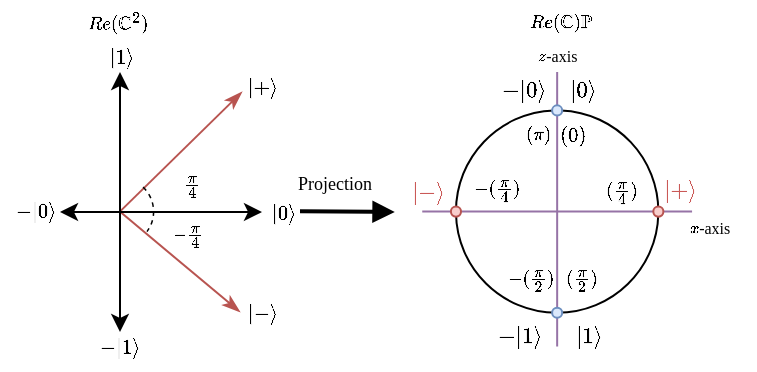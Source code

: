 <mxfile version="26.2.15">
  <diagram name="Page-1" id="Jdw_g2DYbYA2fa352K2i">
    <mxGraphModel dx="492" dy="332" grid="1" gridSize="10" guides="1" tooltips="1" connect="1" arrows="1" fold="1" page="1" pageScale="1" pageWidth="850" pageHeight="1100" math="1" shadow="0">
      <root>
        <mxCell id="0" />
        <mxCell id="1" parent="0" />
        <mxCell id="A5kggvOoaJl0i93eO1KQ-40" value="" style="endArrow=classicThin;startArrow=none;html=1;rounded=0;startFill=0;endFill=1;fillColor=#f8cecc;strokeColor=#b85450;fontFamily=Times New Roman;" parent="1" edge="1">
          <mxGeometry width="50" height="50" relative="1" as="geometry">
            <mxPoint x="319.934" y="239.798" as="sourcePoint" />
            <mxPoint x="381" y="180" as="targetPoint" />
          </mxGeometry>
        </mxCell>
        <mxCell id="A5kggvOoaJl0i93eO1KQ-41" value="" style="endArrow=none;startArrow=classicThin;html=1;rounded=0;startFill=1;endFill=1;fillColor=#f8cecc;strokeColor=#b85450;fontFamily=Times New Roman;" parent="1" edge="1">
          <mxGeometry width="50" height="50" relative="1" as="geometry">
            <mxPoint x="380" y="290" as="sourcePoint" />
            <mxPoint x="319.934" y="239.798" as="targetPoint" />
          </mxGeometry>
        </mxCell>
        <mxCell id="A5kggvOoaJl0i93eO1KQ-13" value="" style="endArrow=classic;startArrow=classic;html=1;rounded=0;fontFamily=Times New Roman;" parent="1" edge="1">
          <mxGeometry width="50" height="50" relative="1" as="geometry">
            <mxPoint x="320" y="300" as="sourcePoint" />
            <mxPoint x="320" y="170" as="targetPoint" />
          </mxGeometry>
        </mxCell>
        <mxCell id="A5kggvOoaJl0i93eO1KQ-14" value="" style="endArrow=classic;startArrow=classic;html=1;rounded=0;fontFamily=Times New Roman;" parent="1" edge="1">
          <mxGeometry width="50" height="50" relative="1" as="geometry">
            <mxPoint x="290" y="240" as="sourcePoint" />
            <mxPoint x="391" y="240" as="targetPoint" />
          </mxGeometry>
        </mxCell>
        <mxCell id="A5kggvOoaJl0i93eO1KQ-15" value="\(\ket{0}\)" style="whiteSpace=wrap;html=1;strokeWidth=0;fontSize=10;fillColor=none;strokeColor=none;fontFamily=Times New Roman;" parent="1" vertex="1">
          <mxGeometry x="393.63" y="231.366" width="16.865" height="16.865" as="geometry" />
        </mxCell>
        <mxCell id="A5kggvOoaJl0i93eO1KQ-17" value="\(-\ket{1}\)" style="whiteSpace=wrap;html=1;strokeWidth=0;fontSize=10;fillColor=none;strokeColor=none;fontFamily=Times New Roman;" parent="1" vertex="1">
          <mxGeometry x="311.5" y="303" width="16.86" height="7.94" as="geometry" />
        </mxCell>
        <mxCell id="A5kggvOoaJl0i93eO1KQ-19" value="\(-\ket{0}\)" style="whiteSpace=wrap;html=1;strokeWidth=0;fontSize=10;fillColor=none;strokeColor=none;fontFamily=Times New Roman;" parent="1" vertex="1">
          <mxGeometry x="270" y="230.68" width="16.865" height="16.865" as="geometry" />
        </mxCell>
        <mxCell id="A5kggvOoaJl0i93eO1KQ-42" value="\(\ket{+}\)" style="whiteSpace=wrap;html=1;strokeWidth=0;fontSize=10;fillColor=none;strokeColor=none;fontFamily=Times New Roman;" parent="1" vertex="1">
          <mxGeometry x="382.766" y="168.789" width="16.865" height="16.865" as="geometry" />
        </mxCell>
        <mxCell id="A5kggvOoaJl0i93eO1KQ-43" value="\(\ket{-}\)" style="whiteSpace=wrap;html=1;strokeWidth=0;fontSize=10;fillColor=none;strokeColor=none;fontFamily=Times New Roman;" parent="1" vertex="1">
          <mxGeometry x="382.904" y="281.999" width="16.865" height="16.865" as="geometry" />
        </mxCell>
        <mxCell id="A5kggvOoaJl0i93eO1KQ-47" value="" style="verticalLabelPosition=bottom;verticalAlign=top;html=1;shape=mxgraph.basic.arc;startAngle=0.121;endAngle=0.351;dashed=1;strokeWidth=0.75;fontFamily=Times New Roman;" parent="1" vertex="1">
          <mxGeometry x="303.069" y="222.934" width="33.729" height="33.729" as="geometry" />
        </mxCell>
        <mxCell id="A5kggvOoaJl0i93eO1KQ-48" value="&lt;font&gt;\(\frac{\pi}{4}\)&lt;/font&gt;" style="whiteSpace=wrap;html=1;strokeWidth=0;fontSize=8;fillColor=none;strokeColor=none;fontFamily=Times New Roman;" parent="1" vertex="1">
          <mxGeometry x="347.996" y="218.187" width="16.865" height="16.865" as="geometry" />
        </mxCell>
        <mxCell id="A5kggvOoaJl0i93eO1KQ-50" value="&lt;font&gt;\(-\frac{\pi}{4}\)&lt;/font&gt;" style="whiteSpace=wrap;html=1;strokeWidth=0;fontSize=8;fillColor=none;strokeColor=none;fontFamily=Times New Roman;" parent="1" vertex="1">
          <mxGeometry x="346.073" y="243.327" width="16.865" height="16.865" as="geometry" />
        </mxCell>
        <mxCell id="A5kggvOoaJl0i93eO1KQ-53" value="&lt;span style=&quot;text-wrap-mode: nowrap;&quot;&gt;&lt;font style=&quot;font-size: 9px;&quot;&gt;Projection&lt;/font&gt;&lt;/span&gt;" style="whiteSpace=wrap;html=1;fillColor=none;strokeColor=none;fontFamily=Times New Roman;" parent="1" vertex="1">
          <mxGeometry x="407" y="216.19" width="40.76" height="16.86" as="geometry" />
        </mxCell>
        <mxCell id="A5kggvOoaJl0i93eO1KQ-61" value="" style="endArrow=block;html=1;rounded=0;strokeWidth=2;endFill=1;fontFamily=Times New Roman;" parent="1" edge="1">
          <mxGeometry width="50" height="50" relative="1" as="geometry">
            <mxPoint x="410.004" y="239.596" as="sourcePoint" />
            <mxPoint x="457.39" y="240" as="targetPoint" />
          </mxGeometry>
        </mxCell>
        <mxCell id="A5kggvOoaJl0i93eO1KQ-57" value="" style="endArrow=none;startArrow=none;html=1;rounded=0;startFill=0;fillColor=#e1d5e7;strokeColor=#9673a6;fontFamily=Times New Roman;strokeWidth=1;" parent="1" edge="1">
          <mxGeometry width="50" height="50" relative="1" as="geometry">
            <mxPoint x="606.037" y="239.798" as="sourcePoint" />
            <mxPoint x="471.12" y="239.798" as="targetPoint" />
          </mxGeometry>
        </mxCell>
        <mxCell id="A5kggvOoaJl0i93eO1KQ-55" value="" style="endArrow=none;startArrow=none;html=1;rounded=0;startFill=0;fillColor=#e1d5e7;strokeColor=#9673a6;fontFamily=Times New Roman;strokeWidth=1;" parent="1" edge="1">
          <mxGeometry width="50" height="50" relative="1" as="geometry">
            <mxPoint x="538.578" y="307.257" as="sourcePoint" />
            <mxPoint x="538.578" y="170" as="targetPoint" />
          </mxGeometry>
        </mxCell>
        <mxCell id="A5kggvOoaJl0i93eO1KQ-27" value="" style="verticalLabelPosition=bottom;verticalAlign=top;html=1;shape=mxgraph.basic.arc;startAngle=0.006;endAngle=0.995;fontFamily=Times New Roman;" parent="1" vertex="1">
          <mxGeometry x="487.984" y="189.204" width="101.188" height="101.188" as="geometry" />
        </mxCell>
        <mxCell id="A5kggvOoaJl0i93eO1KQ-28" value="\(\ket{0}\)" style="whiteSpace=wrap;html=1;strokeWidth=0;fontSize=11;fillColor=none;strokeColor=none;fontFamily=Times New Roman;" parent="1" vertex="1">
          <mxGeometry x="543.481" y="170.907" width="16.865" height="16.865" as="geometry" />
        </mxCell>
        <mxCell id="A5kggvOoaJl0i93eO1KQ-29" value="" style="ellipse;whiteSpace=wrap;html=1;aspect=fixed;fillColor=#dae8fc;strokeColor=#6c8ebf;fontFamily=Times New Roman;" parent="1" vertex="1">
          <mxGeometry x="536.049" y="186.675" width="5.059" height="5.059" as="geometry" />
        </mxCell>
        <mxCell id="A5kggvOoaJl0i93eO1KQ-31" value="\(-\ket{0}\)" style="whiteSpace=wrap;html=1;strokeWidth=0;fontSize=11;fillColor=none;strokeColor=none;fontFamily=Times New Roman;" parent="1" vertex="1">
          <mxGeometry x="513.752" y="170.907" width="16.865" height="16.865" as="geometry" />
        </mxCell>
        <mxCell id="A5kggvOoaJl0i93eO1KQ-32" value="\(\ket{+}\)" style="whiteSpace=wrap;html=1;strokeWidth=0;fontSize=11;fillColor=none;strokeColor=none;fontColor=#C95957;fontFamily=Times New Roman;" parent="1" vertex="1">
          <mxGeometry x="594.86" y="220.19" width="10.14" height="16.86" as="geometry" />
        </mxCell>
        <mxCell id="A5kggvOoaJl0i93eO1KQ-33" value="\(\ket{-}\)" style="whiteSpace=wrap;html=1;strokeWidth=0;fontSize=11;fontStyle=0;fillColor=none;strokeColor=none;fontColor=#C95957;fontFamily=Times New Roman;" parent="1" vertex="1">
          <mxGeometry x="466" y="221.87" width="17" height="16.86" as="geometry" />
        </mxCell>
        <mxCell id="A5kggvOoaJl0i93eO1KQ-34" value="" style="ellipse;whiteSpace=wrap;html=1;aspect=fixed;fillColor=#dae8fc;strokeColor=#6c8ebf;fontFamily=Times New Roman;" parent="1" vertex="1">
          <mxGeometry x="536.049" y="287.863" width="5.059" height="5.059" as="geometry" />
        </mxCell>
        <mxCell id="A5kggvOoaJl0i93eO1KQ-38" value="\(-\ket{1}\)" style="whiteSpace=wrap;html=1;strokeWidth=0;fontSize=11;fillColor=none;strokeColor=none;fontFamily=Times New Roman;" parent="1" vertex="1">
          <mxGeometry x="512.438" y="293.765" width="16.865" height="16.865" as="geometry" />
        </mxCell>
        <mxCell id="A5kggvOoaJl0i93eO1KQ-39" value="\(\ket{1}\)" style="whiteSpace=wrap;html=1;strokeWidth=0;fontSize=11;fillColor=none;strokeColor=none;fontFamily=Times New Roman;" parent="1" vertex="1">
          <mxGeometry x="546.167" y="293.765" width="16.865" height="16.865" as="geometry" />
        </mxCell>
        <mxCell id="A5kggvOoaJl0i93eO1KQ-58" value="&lt;font&gt;\(z\)-axis&lt;/font&gt;" style="whiteSpace=wrap;html=1;strokeWidth=0;fontSize=8;fillColor=none;strokeColor=none;fontFamily=Times New Roman;" parent="1" vertex="1">
          <mxGeometry x="527.83" y="158.15" width="21.5" height="7.79" as="geometry" />
        </mxCell>
        <mxCell id="A5kggvOoaJl0i93eO1KQ-59" value="&lt;font&gt;\(x\)-axis&lt;/font&gt;" style="whiteSpace=wrap;html=1;strokeWidth=0;fontSize=8;fillColor=none;strokeColor=none;fontFamily=Times New Roman;" parent="1" vertex="1">
          <mxGeometry x="593.232" y="239.798" width="43.848" height="16.865" as="geometry" />
        </mxCell>
        <mxCell id="A5kggvOoaJl0i93eO1KQ-63" value="" style="ellipse;whiteSpace=wrap;html=1;aspect=fixed;fillColor=#f8cecc;strokeColor=#b85450;fontFamily=Times New Roman;" parent="1" vertex="1">
          <mxGeometry x="485.455" y="237.269" width="5.059" height="5.059" as="geometry" />
        </mxCell>
        <mxCell id="A5kggvOoaJl0i93eO1KQ-64" value="" style="ellipse;whiteSpace=wrap;html=1;aspect=fixed;fillColor=#f8cecc;strokeColor=#b85450;fontFamily=Times New Roman;" parent="1" vertex="1">
          <mxGeometry x="586.643" y="237.269" width="5.059" height="5.059" as="geometry" />
        </mxCell>
        <mxCell id="A5kggvOoaJl0i93eO1KQ-66" value="&lt;font&gt;&lt;font&gt;&lt;span style=&quot;text-wrap-mode: nowrap;&quot;&gt;\(Re(\mathbb{C})\mathbb{P}\)&lt;/span&gt;&lt;/font&gt;&lt;/font&gt;" style="whiteSpace=wrap;html=1;fillColor=none;strokeColor=none;fontFamily=Times New Roman;fontSize=9;" parent="1" vertex="1">
          <mxGeometry x="521" y="137.06" width="39.16" height="16.86" as="geometry" />
        </mxCell>
        <mxCell id="A5kggvOoaJl0i93eO1KQ-68" value="&lt;span style=&quot;text-wrap-mode: nowrap;&quot;&gt;&lt;font&gt;\(Re(\mathbb{C}^2)\)&lt;/font&gt;&lt;/span&gt;" style="whiteSpace=wrap;html=1;fillColor=none;strokeColor=none;fontFamily=Times New Roman;fontSize=9;" parent="1" vertex="1">
          <mxGeometry x="301" y="137.06" width="36.49" height="16.86" as="geometry" />
        </mxCell>
        <mxCell id="TfnNUFLO9t8TtdzXZ6H9-8" value="\(\ket{1}\)" style="whiteSpace=wrap;html=1;strokeWidth=0;fontSize=10;fillColor=none;strokeColor=none;fontFamily=Times New Roman;" vertex="1" parent="1">
          <mxGeometry x="313.19" y="158.0" width="16.86" height="7.94" as="geometry" />
        </mxCell>
        <mxCell id="TfnNUFLO9t8TtdzXZ6H9-13" value="\((0)\)" style="whiteSpace=wrap;html=1;strokeWidth=0;fontSize=10;fillColor=none;strokeColor=none;fontFamily=Times New Roman;" vertex="1" parent="1">
          <mxGeometry x="538.051" y="192.738" width="16.865" height="16.865" as="geometry" />
        </mxCell>
        <mxCell id="TfnNUFLO9t8TtdzXZ6H9-14" value="\((\frac{\pi}{4})\)" style="whiteSpace=wrap;html=1;strokeWidth=0;fontSize=9;fillColor=none;strokeColor=none;fontFamily=Times New Roman;" vertex="1" parent="1">
          <mxGeometry x="562.031" y="221.867" width="16.865" height="16.865" as="geometry" />
        </mxCell>
        <mxCell id="TfnNUFLO9t8TtdzXZ6H9-17" value="\((\pi)\)" style="whiteSpace=wrap;html=1;strokeWidth=0;fontSize=9;fillColor=none;strokeColor=none;fontFamily=Times New Roman;" vertex="1" parent="1">
          <mxGeometry x="521.191" y="192.737" width="16.865" height="16.865" as="geometry" />
        </mxCell>
        <mxCell id="TfnNUFLO9t8TtdzXZ6H9-19" value="\(-(\frac{\pi}{4})\)" style="whiteSpace=wrap;html=1;strokeWidth=0;fontSize=9;fillColor=none;strokeColor=none;fontFamily=Times New Roman;" vertex="1" parent="1">
          <mxGeometry x="499.511" y="220.937" width="16.865" height="16.865" as="geometry" />
        </mxCell>
        <mxCell id="TfnNUFLO9t8TtdzXZ6H9-20" value="\((\frac{\pi}{2})\)" style="whiteSpace=wrap;html=1;strokeWidth=0;fontSize=9;fillColor=none;strokeColor=none;fontFamily=Times New Roman;" vertex="1" parent="1">
          <mxGeometry x="542.111" y="265.997" width="16.865" height="16.865" as="geometry" />
        </mxCell>
        <mxCell id="TfnNUFLO9t8TtdzXZ6H9-21" value="\(-(\frac{\pi}{2})\)" style="whiteSpace=wrap;html=1;strokeWidth=0;fontSize=9;fillColor=none;strokeColor=none;fontFamily=Times New Roman;" vertex="1" parent="1">
          <mxGeometry x="517.181" y="265.997" width="16.865" height="16.865" as="geometry" />
        </mxCell>
      </root>
    </mxGraphModel>
  </diagram>
</mxfile>
